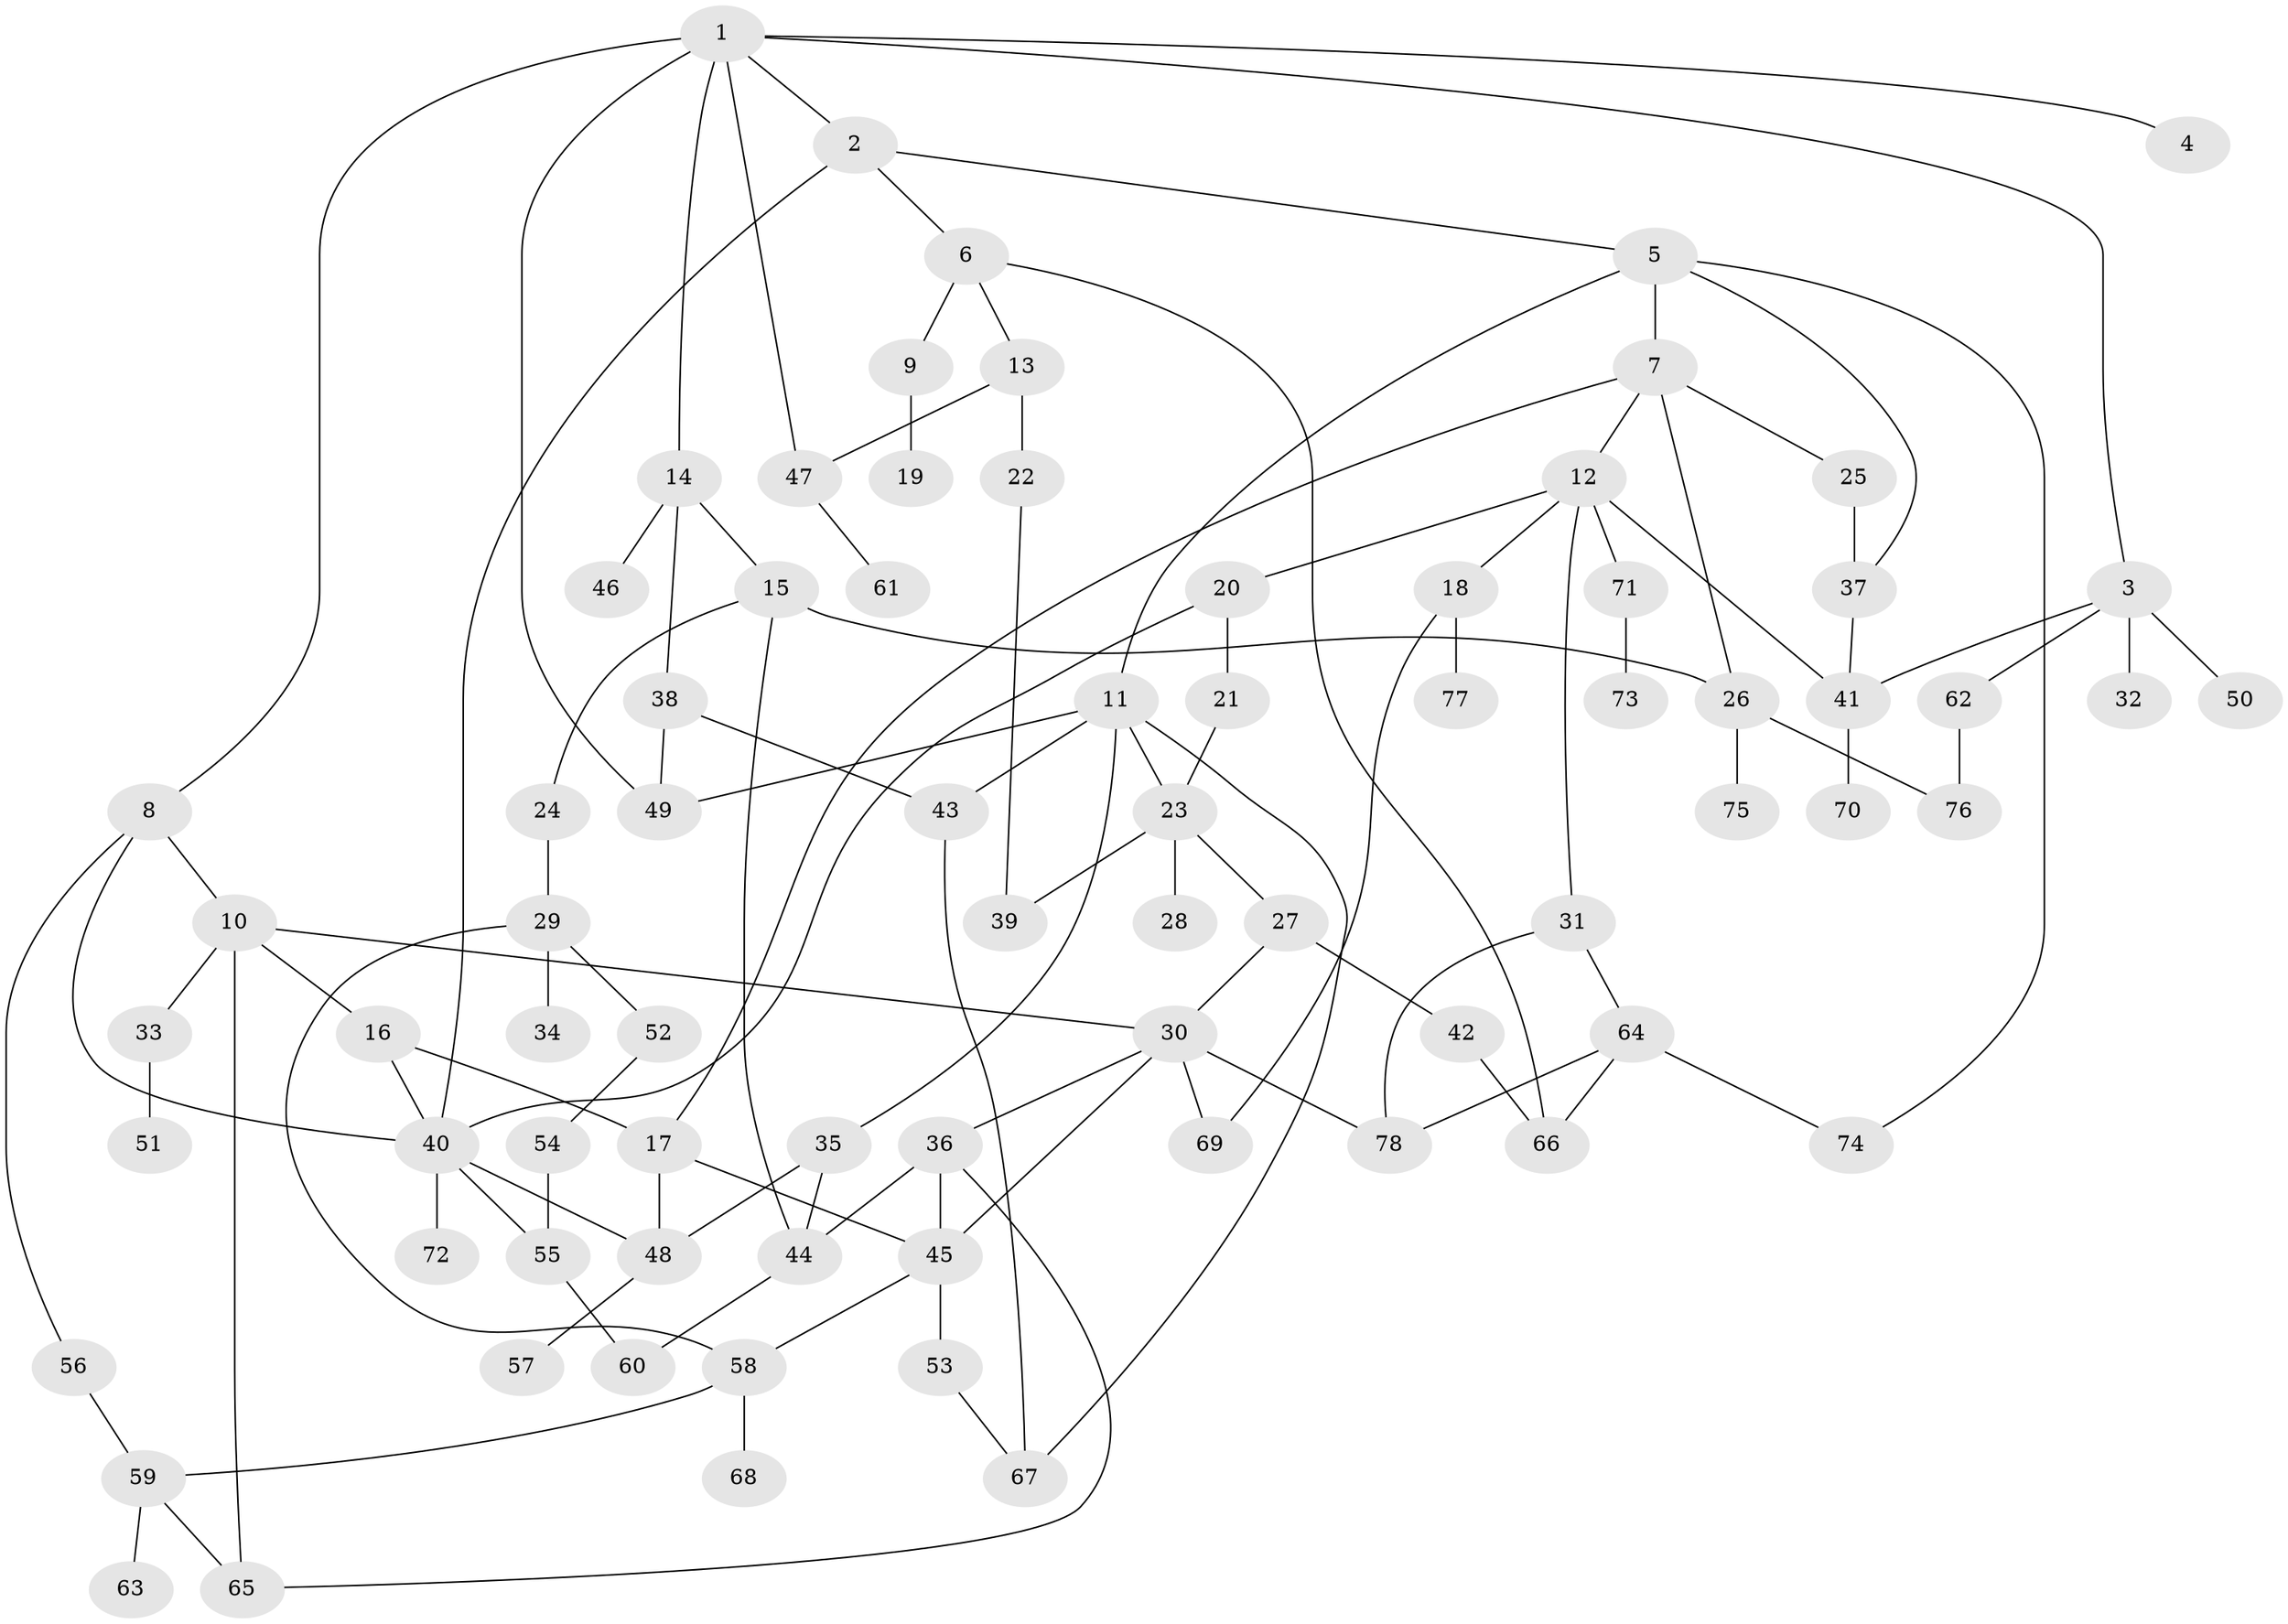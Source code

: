 // Generated by graph-tools (version 1.1) at 2025/41/03/09/25 04:41:50]
// undirected, 78 vertices, 113 edges
graph export_dot {
graph [start="1"]
  node [color=gray90,style=filled];
  1;
  2;
  3;
  4;
  5;
  6;
  7;
  8;
  9;
  10;
  11;
  12;
  13;
  14;
  15;
  16;
  17;
  18;
  19;
  20;
  21;
  22;
  23;
  24;
  25;
  26;
  27;
  28;
  29;
  30;
  31;
  32;
  33;
  34;
  35;
  36;
  37;
  38;
  39;
  40;
  41;
  42;
  43;
  44;
  45;
  46;
  47;
  48;
  49;
  50;
  51;
  52;
  53;
  54;
  55;
  56;
  57;
  58;
  59;
  60;
  61;
  62;
  63;
  64;
  65;
  66;
  67;
  68;
  69;
  70;
  71;
  72;
  73;
  74;
  75;
  76;
  77;
  78;
  1 -- 2;
  1 -- 3;
  1 -- 4;
  1 -- 8;
  1 -- 14;
  1 -- 47;
  1 -- 49;
  2 -- 5;
  2 -- 6;
  2 -- 40;
  3 -- 32;
  3 -- 50;
  3 -- 62;
  3 -- 41;
  5 -- 7;
  5 -- 11;
  5 -- 37;
  5 -- 74;
  6 -- 9;
  6 -- 13;
  6 -- 66;
  7 -- 12;
  7 -- 17;
  7 -- 25;
  7 -- 26;
  8 -- 10;
  8 -- 56;
  8 -- 40;
  9 -- 19;
  10 -- 16;
  10 -- 30;
  10 -- 33;
  10 -- 65;
  11 -- 23;
  11 -- 35;
  11 -- 43;
  11 -- 67;
  11 -- 49;
  12 -- 18;
  12 -- 20;
  12 -- 31;
  12 -- 41;
  12 -- 71;
  13 -- 22;
  13 -- 47;
  14 -- 15;
  14 -- 38;
  14 -- 46;
  15 -- 24;
  15 -- 44;
  15 -- 26;
  16 -- 17;
  16 -- 40;
  17 -- 45;
  17 -- 48;
  18 -- 77;
  18 -- 69;
  20 -- 21;
  20 -- 40;
  21 -- 23;
  22 -- 39;
  23 -- 27;
  23 -- 28;
  23 -- 39;
  24 -- 29;
  25 -- 37;
  26 -- 75;
  26 -- 76;
  27 -- 42;
  27 -- 30;
  29 -- 34;
  29 -- 52;
  29 -- 58;
  30 -- 36;
  30 -- 69;
  30 -- 78;
  30 -- 45;
  31 -- 64;
  31 -- 78;
  33 -- 51;
  35 -- 44;
  35 -- 48;
  36 -- 44;
  36 -- 45;
  36 -- 65;
  37 -- 41;
  38 -- 49;
  38 -- 43;
  40 -- 72;
  40 -- 55;
  40 -- 48;
  41 -- 70;
  42 -- 66;
  43 -- 67;
  44 -- 60;
  45 -- 53;
  45 -- 58;
  47 -- 61;
  48 -- 57;
  52 -- 54;
  53 -- 67;
  54 -- 55;
  55 -- 60;
  56 -- 59;
  58 -- 68;
  58 -- 59;
  59 -- 63;
  59 -- 65;
  62 -- 76;
  64 -- 74;
  64 -- 66;
  64 -- 78;
  71 -- 73;
}

